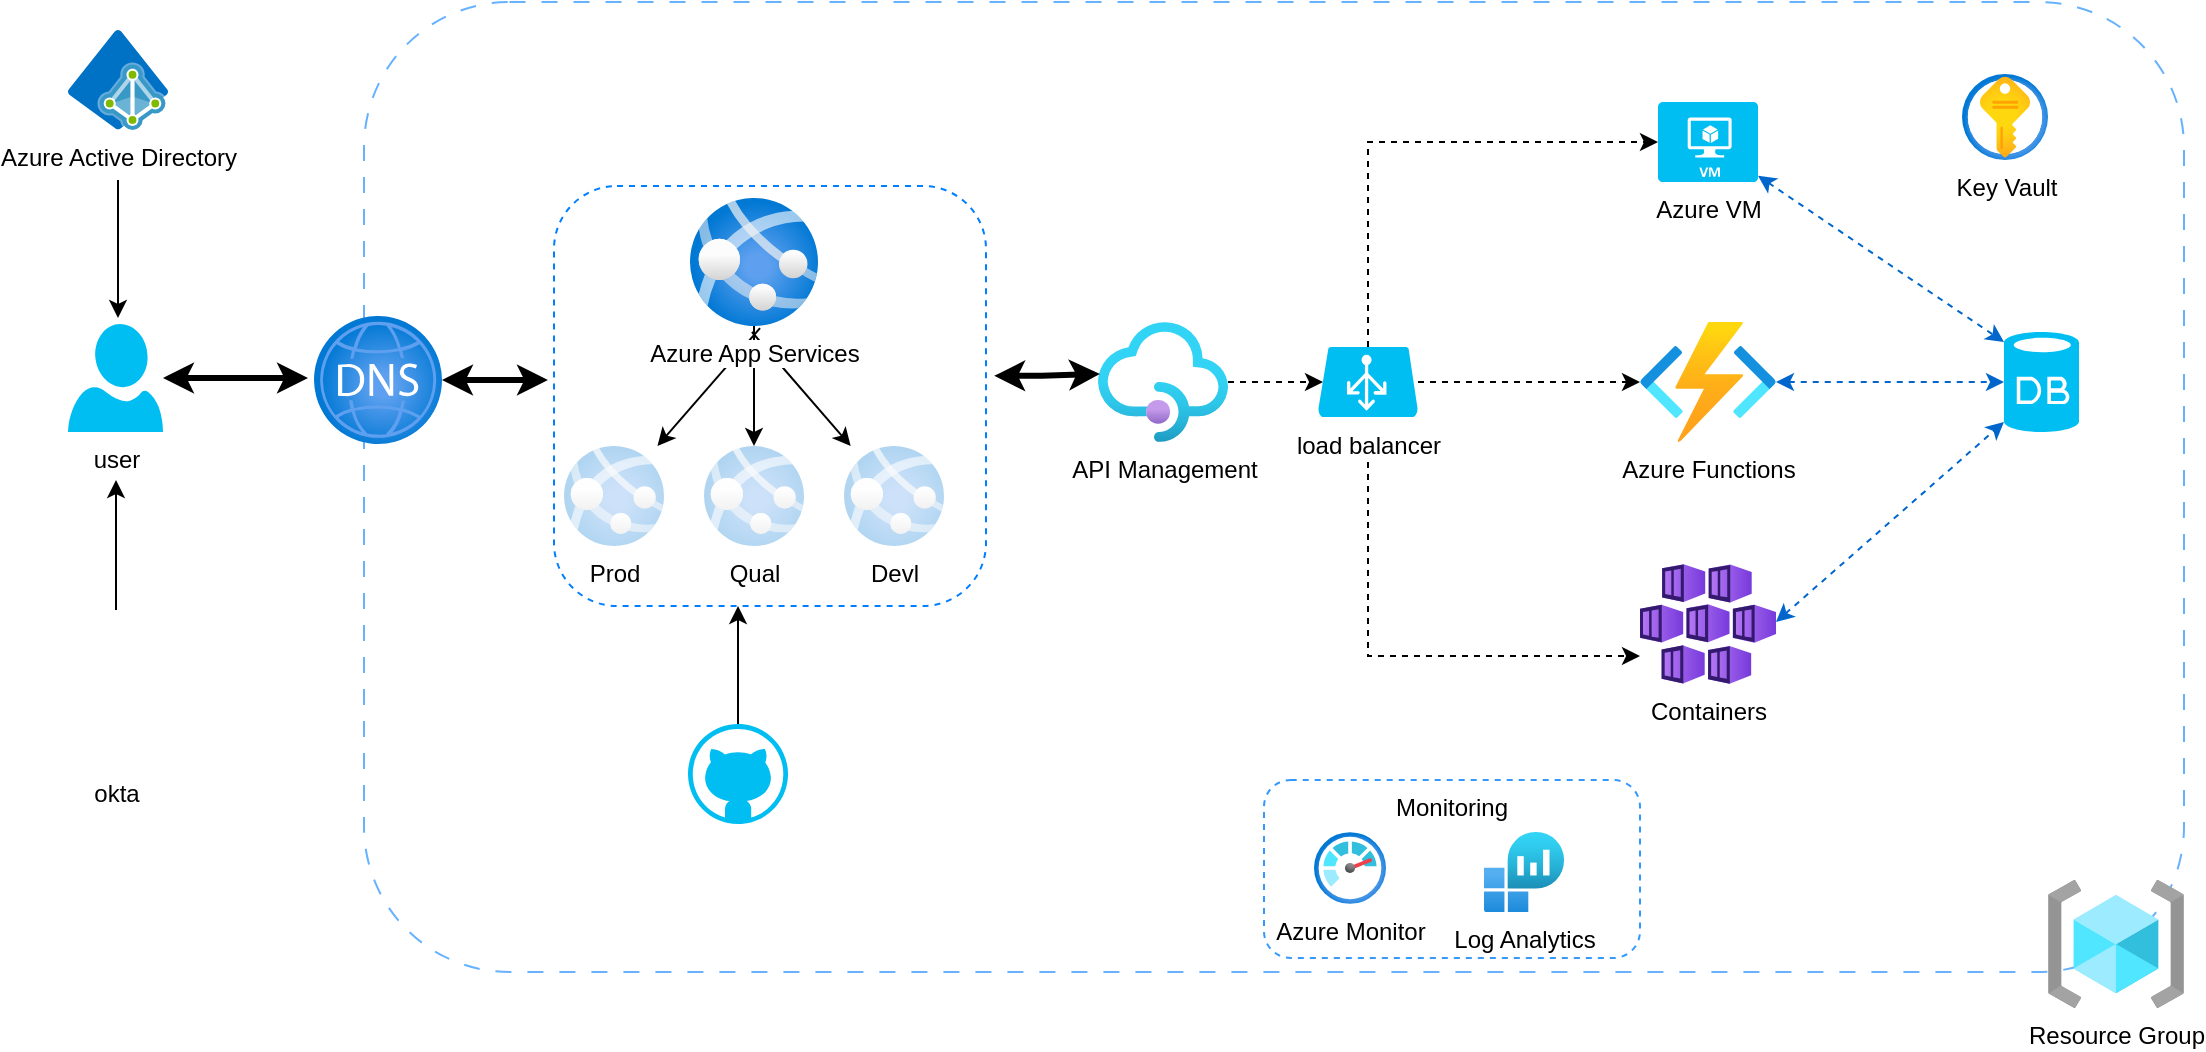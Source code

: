 <mxfile version="22.1.7" type="github">
  <diagram name="Page-1" id="8q3SYaLifR01DfNQJQEg">
    <mxGraphModel dx="1434" dy="782" grid="1" gridSize="10" guides="1" tooltips="1" connect="1" arrows="1" fold="1" page="1" pageScale="1" pageWidth="850" pageHeight="1100" math="0" shadow="0">
      <root>
        <mxCell id="0" />
        <mxCell id="1" parent="0" />
        <mxCell id="y2WVTs9EoRohtQ9s65yp-1" value="" style="rounded=1;whiteSpace=wrap;html=1;fillColor=none;dashed=1;dashPattern=8 8;strokeColor=#66B2FF;" vertex="1" parent="1">
          <mxGeometry x="193" y="270" width="910" height="485" as="geometry" />
        </mxCell>
        <mxCell id="y2WVTs9EoRohtQ9s65yp-2" value="" style="rounded=1;whiteSpace=wrap;html=1;fillColor=none;dashed=1;strokeColor=#007FFF;" vertex="1" parent="1">
          <mxGeometry x="288" y="362" width="216" height="210" as="geometry" />
        </mxCell>
        <mxCell id="y2WVTs9EoRohtQ9s65yp-3" style="rounded=0;orthogonalLoop=1;jettySize=auto;html=1;exitX=0.547;exitY=1.016;exitDx=0;exitDy=0;exitPerimeter=0;" edge="1" parent="1" source="y2WVTs9EoRohtQ9s65yp-6" target="y2WVTs9EoRohtQ9s65yp-19">
          <mxGeometry relative="1" as="geometry" />
        </mxCell>
        <mxCell id="y2WVTs9EoRohtQ9s65yp-4" style="edgeStyle=orthogonalEdgeStyle;rounded=0;orthogonalLoop=1;jettySize=auto;html=1;" edge="1" parent="1" source="y2WVTs9EoRohtQ9s65yp-6" target="y2WVTs9EoRohtQ9s65yp-18">
          <mxGeometry relative="1" as="geometry" />
        </mxCell>
        <mxCell id="y2WVTs9EoRohtQ9s65yp-5" style="rounded=0;orthogonalLoop=1;jettySize=auto;html=1;exitX=0.484;exitY=1.047;exitDx=0;exitDy=0;exitPerimeter=0;" edge="1" parent="1" source="y2WVTs9EoRohtQ9s65yp-6" target="y2WVTs9EoRohtQ9s65yp-17">
          <mxGeometry relative="1" as="geometry" />
        </mxCell>
        <mxCell id="y2WVTs9EoRohtQ9s65yp-6" value="Azure App Services" style="image;aspect=fixed;html=1;points=[];align=center;fontSize=12;image=img/lib/azure2/app_services/App_Services.svg;" vertex="1" parent="1">
          <mxGeometry x="356" y="368" width="64" height="64" as="geometry" />
        </mxCell>
        <mxCell id="y2WVTs9EoRohtQ9s65yp-7" value="Monitoring" style="rounded=1;whiteSpace=wrap;html=1;fillColor=none;dashed=1;strokeColor=#3399FF;arcSize=15;verticalAlign=top;horizontal=1;" vertex="1" parent="1">
          <mxGeometry x="643" y="659" width="188" height="89" as="geometry" />
        </mxCell>
        <mxCell id="y2WVTs9EoRohtQ9s65yp-8" style="edgeStyle=orthogonalEdgeStyle;rounded=0;orthogonalLoop=1;jettySize=auto;html=1;strokeWidth=3;startArrow=classic;startFill=1;entryX=-0.014;entryY=0.462;entryDx=0;entryDy=0;entryPerimeter=0;" edge="1" parent="1" source="y2WVTs9EoRohtQ9s65yp-9" target="y2WVTs9EoRohtQ9s65yp-2">
          <mxGeometry relative="1" as="geometry">
            <mxPoint x="273" y="456" as="targetPoint" />
          </mxGeometry>
        </mxCell>
        <mxCell id="y2WVTs9EoRohtQ9s65yp-9" value="" style="image;aspect=fixed;html=1;points=[];align=center;fontSize=12;image=img/lib/azure2/networking/DNS_Zones.svg;" vertex="1" parent="1">
          <mxGeometry x="168" y="427" width="64" height="64" as="geometry" />
        </mxCell>
        <mxCell id="y2WVTs9EoRohtQ9s65yp-10" value="Azure Monitor" style="image;aspect=fixed;html=1;points=[];align=center;fontSize=12;image=img/lib/azure2/management_governance/Monitor.svg;" vertex="1" parent="1">
          <mxGeometry x="668" y="685" width="36" height="36" as="geometry" />
        </mxCell>
        <mxCell id="y2WVTs9EoRohtQ9s65yp-11" value="user" style="verticalLabelPosition=bottom;html=1;verticalAlign=top;align=center;strokeColor=none;fillColor=#00BEF2;shape=mxgraph.azure.user;" vertex="1" parent="1">
          <mxGeometry x="45" y="431" width="47.5" height="54" as="geometry" />
        </mxCell>
        <mxCell id="y2WVTs9EoRohtQ9s65yp-12" style="edgeStyle=orthogonalEdgeStyle;rounded=0;orthogonalLoop=1;jettySize=auto;html=1;entryX=-0.047;entryY=0.484;entryDx=0;entryDy=0;entryPerimeter=0;strokeWidth=3;startArrow=classic;startFill=1;" edge="1" parent="1" source="y2WVTs9EoRohtQ9s65yp-11" target="y2WVTs9EoRohtQ9s65yp-9">
          <mxGeometry relative="1" as="geometry" />
        </mxCell>
        <mxCell id="y2WVTs9EoRohtQ9s65yp-13" value="Azure Active Directory" style="image;sketch=0;aspect=fixed;html=1;points=[];align=center;fontSize=12;image=img/lib/mscae/Azure_AD_Domain_Services.svg;" vertex="1" parent="1">
          <mxGeometry x="45" y="284" width="50" height="50" as="geometry" />
        </mxCell>
        <mxCell id="y2WVTs9EoRohtQ9s65yp-14" style="edgeStyle=orthogonalEdgeStyle;rounded=0;orthogonalLoop=1;jettySize=auto;html=1;" edge="1" parent="1">
          <mxGeometry relative="1" as="geometry">
            <mxPoint x="70" y="359" as="sourcePoint" />
            <mxPoint x="70" y="428" as="targetPoint" />
          </mxGeometry>
        </mxCell>
        <mxCell id="y2WVTs9EoRohtQ9s65yp-15" style="edgeStyle=orthogonalEdgeStyle;rounded=0;orthogonalLoop=1;jettySize=auto;html=1;" edge="1" parent="1" source="y2WVTs9EoRohtQ9s65yp-16">
          <mxGeometry relative="1" as="geometry">
            <mxPoint x="69" y="509" as="targetPoint" />
          </mxGeometry>
        </mxCell>
        <mxCell id="y2WVTs9EoRohtQ9s65yp-16" value="okta" style="shape=image;html=1;verticalAlign=top;verticalLabelPosition=bottom;labelBackgroundColor=#ffffff;imageAspect=0;aspect=fixed;image=https://cdn1.iconfinder.com/data/icons/unicons-line-vol-5/24/okta-128.png" vertex="1" parent="1">
          <mxGeometry x="30" y="574" width="78" height="78" as="geometry" />
        </mxCell>
        <mxCell id="y2WVTs9EoRohtQ9s65yp-17" value="Devl" style="image;aspect=fixed;html=1;points=[];align=center;fontSize=12;image=img/lib/azure2/app_services/App_Services.svg;opacity=30;" vertex="1" parent="1">
          <mxGeometry x="433" y="492" width="50" height="50" as="geometry" />
        </mxCell>
        <mxCell id="y2WVTs9EoRohtQ9s65yp-18" value="Qual" style="image;aspect=fixed;html=1;points=[];align=center;fontSize=12;image=img/lib/azure2/app_services/App_Services.svg;opacity=30;" vertex="1" parent="1">
          <mxGeometry x="363" y="492" width="50" height="50" as="geometry" />
        </mxCell>
        <mxCell id="y2WVTs9EoRohtQ9s65yp-19" value="Prod" style="image;aspect=fixed;html=1;points=[];align=center;fontSize=12;image=img/lib/azure2/app_services/App_Services.svg;opacity=30;" vertex="1" parent="1">
          <mxGeometry x="293" y="492" width="50" height="50" as="geometry" />
        </mxCell>
        <mxCell id="y2WVTs9EoRohtQ9s65yp-20" value="Resource Group" style="image;aspect=fixed;html=1;points=[];align=center;fontSize=12;image=img/lib/azure2/general/Resource_Groups.svg;" vertex="1" parent="1">
          <mxGeometry x="1035" y="709" width="68" height="64" as="geometry" />
        </mxCell>
        <mxCell id="y2WVTs9EoRohtQ9s65yp-21" value="API Management" style="image;aspect=fixed;html=1;points=[];align=center;fontSize=12;image=img/lib/azure2/app_services/API_Management_Services.svg;" vertex="1" parent="1">
          <mxGeometry x="560" y="430" width="65" height="60" as="geometry" />
        </mxCell>
        <mxCell id="y2WVTs9EoRohtQ9s65yp-22" style="edgeStyle=orthogonalEdgeStyle;rounded=0;orthogonalLoop=1;jettySize=auto;html=1;dashed=1;" edge="1" parent="1" source="y2WVTs9EoRohtQ9s65yp-23" target="y2WVTs9EoRohtQ9s65yp-26">
          <mxGeometry relative="1" as="geometry" />
        </mxCell>
        <mxCell id="y2WVTs9EoRohtQ9s65yp-23" value="load balancer" style="verticalLabelPosition=bottom;html=1;verticalAlign=top;align=center;strokeColor=none;fillColor=#00BEF2;shape=mxgraph.azure.azure_load_balancer;" vertex="1" parent="1">
          <mxGeometry x="670" y="442.5" width="50" height="35" as="geometry" />
        </mxCell>
        <mxCell id="y2WVTs9EoRohtQ9s65yp-24" value="Azure VM" style="verticalLabelPosition=bottom;html=1;verticalAlign=top;align=center;strokeColor=none;fillColor=#00BEF2;shape=mxgraph.azure.virtual_machine;" vertex="1" parent="1">
          <mxGeometry x="840" y="320" width="50" height="40" as="geometry" />
        </mxCell>
        <mxCell id="y2WVTs9EoRohtQ9s65yp-25" style="rounded=0;orthogonalLoop=1;jettySize=auto;html=1;dashed=1;startArrow=classic;startFill=1;strokeColor=#0066CC;entryX=0;entryY=0.5;entryDx=0;entryDy=0;entryPerimeter=0;" edge="1" parent="1" source="y2WVTs9EoRohtQ9s65yp-26" target="y2WVTs9EoRohtQ9s65yp-32">
          <mxGeometry relative="1" as="geometry">
            <mxPoint x="1046" y="278" as="targetPoint" />
          </mxGeometry>
        </mxCell>
        <mxCell id="y2WVTs9EoRohtQ9s65yp-26" value="Azure Functions" style="image;aspect=fixed;html=1;points=[];align=center;fontSize=12;image=img/lib/azure2/compute/Function_Apps.svg;" vertex="1" parent="1">
          <mxGeometry x="831" y="430" width="68" height="60" as="geometry" />
        </mxCell>
        <mxCell id="y2WVTs9EoRohtQ9s65yp-27" style="rounded=0;orthogonalLoop=1;jettySize=auto;html=1;dashed=1;startArrow=classic;startFill=1;strokeColor=#0066CC;entryX=0;entryY=0.9;entryDx=0;entryDy=0;entryPerimeter=0;exitX=1;exitY=0.483;exitDx=0;exitDy=0;exitPerimeter=0;" edge="1" parent="1" source="y2WVTs9EoRohtQ9s65yp-28" target="y2WVTs9EoRohtQ9s65yp-32">
          <mxGeometry relative="1" as="geometry">
            <mxPoint x="1036" y="288" as="targetPoint" />
            <mxPoint x="985" y="539.818" as="sourcePoint" />
          </mxGeometry>
        </mxCell>
        <mxCell id="y2WVTs9EoRohtQ9s65yp-28" value="Containers" style="image;aspect=fixed;html=1;points=[];align=center;fontSize=12;image=img/lib/azure2/containers/Kubernetes_Services.svg;" vertex="1" parent="1">
          <mxGeometry x="831" y="551" width="68" height="60" as="geometry" />
        </mxCell>
        <mxCell id="y2WVTs9EoRohtQ9s65yp-29" style="edgeStyle=orthogonalEdgeStyle;rounded=0;orthogonalLoop=1;jettySize=auto;html=1;entryX=0.05;entryY=0.5;entryDx=0;entryDy=0;entryPerimeter=0;dashed=1;" edge="1" parent="1" source="y2WVTs9EoRohtQ9s65yp-21" target="y2WVTs9EoRohtQ9s65yp-23">
          <mxGeometry relative="1" as="geometry" />
        </mxCell>
        <mxCell id="y2WVTs9EoRohtQ9s65yp-30" style="edgeStyle=orthogonalEdgeStyle;rounded=0;orthogonalLoop=1;jettySize=auto;html=1;entryX=0;entryY=0.5;entryDx=0;entryDy=0;entryPerimeter=0;dashed=1;" edge="1" parent="1" source="y2WVTs9EoRohtQ9s65yp-23" target="y2WVTs9EoRohtQ9s65yp-24">
          <mxGeometry relative="1" as="geometry">
            <Array as="points">
              <mxPoint x="695" y="340" />
            </Array>
          </mxGeometry>
        </mxCell>
        <mxCell id="y2WVTs9EoRohtQ9s65yp-31" style="edgeStyle=orthogonalEdgeStyle;rounded=0;orthogonalLoop=1;jettySize=auto;html=1;entryX=0;entryY=0.617;entryDx=0;entryDy=0;entryPerimeter=0;dashed=1;" edge="1" parent="1">
          <mxGeometry relative="1" as="geometry">
            <mxPoint x="695" y="500" as="sourcePoint" />
            <Array as="points">
              <mxPoint x="695" y="597" />
            </Array>
            <mxPoint x="831" y="597.02" as="targetPoint" />
          </mxGeometry>
        </mxCell>
        <mxCell id="y2WVTs9EoRohtQ9s65yp-32" value="" style="verticalLabelPosition=bottom;html=1;verticalAlign=top;align=center;strokeColor=none;fillColor=#00BEF2;shape=mxgraph.azure.database;" vertex="1" parent="1">
          <mxGeometry x="1013" y="435" width="37.5" height="50" as="geometry" />
        </mxCell>
        <mxCell id="y2WVTs9EoRohtQ9s65yp-33" style="rounded=0;orthogonalLoop=1;jettySize=auto;html=1;entryX=0;entryY=0.1;entryDx=0;entryDy=0;entryPerimeter=0;dashed=1;startArrow=classic;startFill=1;strokeColor=#0066CC;" edge="1" parent="1" source="y2WVTs9EoRohtQ9s65yp-24" target="y2WVTs9EoRohtQ9s65yp-32">
          <mxGeometry relative="1" as="geometry" />
        </mxCell>
        <mxCell id="y2WVTs9EoRohtQ9s65yp-34" value="Log Analytics" style="image;aspect=fixed;html=1;points=[];align=center;fontSize=12;image=img/lib/azure2/analytics/Log_Analytics_Workspaces.svg;" vertex="1" parent="1">
          <mxGeometry x="753" y="685" width="40" height="40" as="geometry" />
        </mxCell>
        <mxCell id="y2WVTs9EoRohtQ9s65yp-35" style="edgeStyle=orthogonalEdgeStyle;rounded=0;orthogonalLoop=1;jettySize=auto;html=1;entryX=0.015;entryY=0.433;entryDx=0;entryDy=0;entryPerimeter=0;strokeWidth=3;startArrow=classic;startFill=1;exitX=1.019;exitY=0.452;exitDx=0;exitDy=0;exitPerimeter=0;" edge="1" parent="1" source="y2WVTs9EoRohtQ9s65yp-2" target="y2WVTs9EoRohtQ9s65yp-21">
          <mxGeometry relative="1" as="geometry" />
        </mxCell>
        <mxCell id="y2WVTs9EoRohtQ9s65yp-36" value="Key Vault" style="image;aspect=fixed;html=1;points=[];align=center;fontSize=12;image=img/lib/azure2/security/Key_Vaults.svg;" vertex="1" parent="1">
          <mxGeometry x="992" y="306" width="43" height="43" as="geometry" />
        </mxCell>
        <mxCell id="y2WVTs9EoRohtQ9s65yp-37" style="edgeStyle=orthogonalEdgeStyle;rounded=0;orthogonalLoop=1;jettySize=auto;html=1;entryX=0.426;entryY=1;entryDx=0;entryDy=0;entryPerimeter=0;exitX=0.5;exitY=0;exitDx=0;exitDy=0;exitPerimeter=0;" edge="1" parent="1" source="y2WVTs9EoRohtQ9s65yp-38" target="y2WVTs9EoRohtQ9s65yp-2">
          <mxGeometry relative="1" as="geometry">
            <mxPoint x="380.016" y="629" as="sourcePoint" />
          </mxGeometry>
        </mxCell>
        <mxCell id="y2WVTs9EoRohtQ9s65yp-38" value="" style="verticalLabelPosition=bottom;html=1;verticalAlign=top;align=center;strokeColor=none;fillColor=#00BEF2;shape=mxgraph.azure.github_code;pointerEvents=1;" vertex="1" parent="1">
          <mxGeometry x="355" y="631" width="50" height="50" as="geometry" />
        </mxCell>
      </root>
    </mxGraphModel>
  </diagram>
</mxfile>
